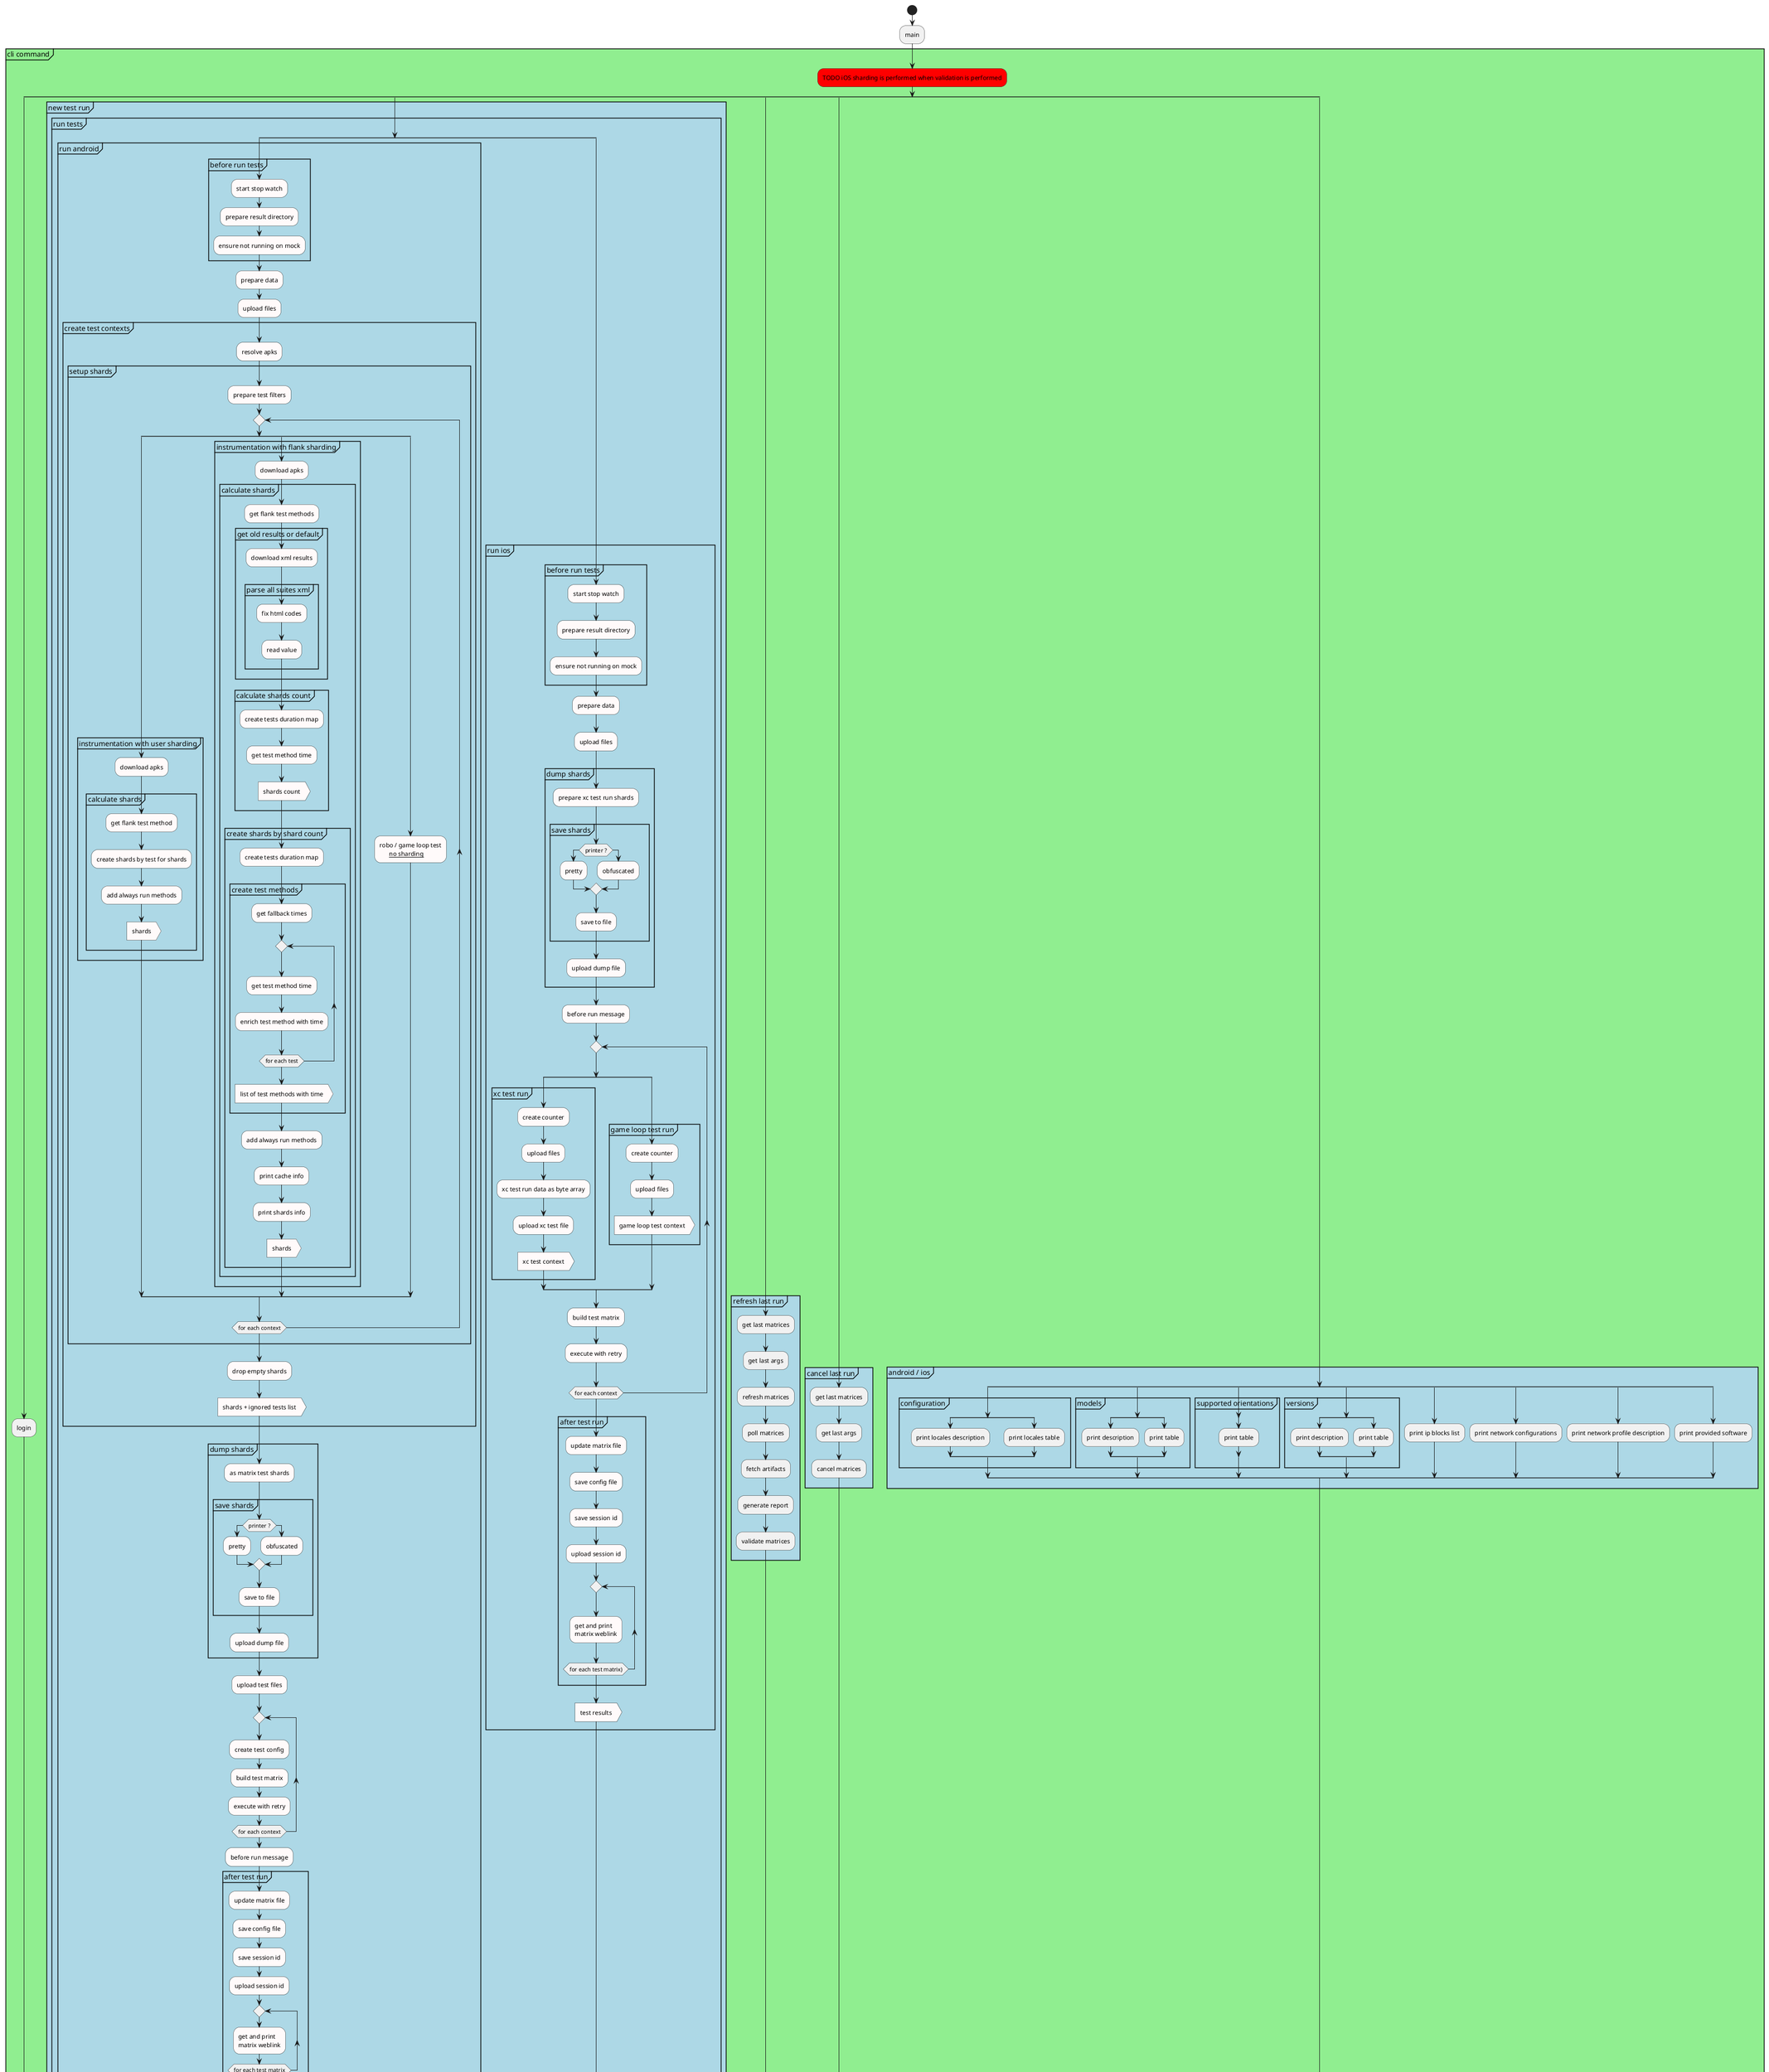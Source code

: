 @startuml
'https://plantuml.com/activity-diagram-beta

start
:main;
partition "cli command" #LightGreen {
  #red :TODO iOS sharding is performed when validation is performed;
  split
  :login;

  split again
  partition "new test run" #LightBlue  {
    partition "run tests" #LightBlue {

      split
      partition "run android" #LightBlue {
        partition "before run tests" #LightBlue {
          #snow :start stop watch;
          #snow :prepare result directory;
          #snow :ensure not running on mock;
        }
        #snow :prepare data;
        #snow :upload files;
        partition "create test contexts" #LightBlue {
          #snow :resolve apks;
          partition "setup shards" #LightBlue {
            #snow :prepare test filters;
            repeat
              split
              partition "instrumentation with user sharding" #LightBlue {
                #snow :download apks;
                partition "calculate shards" #LightBlue {
                  #snow :get flank test method;
                  #snow :create shards by test for shards;
                  #snow :add always run methods;
                  #snow :shards>
                }
              }
              split again
              partition "instrumentation with flank sharding" #LightBlue {
                #snow :download apks;
                partition "calculate shards" #LightBlue {
                  #snow :get flank test methods;
                  partition "get old results or default" #LightBlue {
                    #snow :download xml results;
                    partition "parse all suites xml" #LightBlue {
                      #snow :fix html codes;
                      #snow :read value;
                    }
                  }
                  partition "calculate shards count" #LightBlue {
                    #snow :create tests duration map;
                    #snow :get test method time;
                    #snow :shards count>
                  }
                  partition "create shards by shard count" #LightBlue {
                    #snow :create tests duration map;
                    partition "create test methods" #LightBlue {
                      #snow :get fallback times;
                      repeat
                        #snow :get test method time;
                        #snow :enrich test method with time;
                      repeat while (for each test)
                      #snow :list of test methods with time>
                    }
                    #snow :add always run methods;
                    #snow :print cache info;
                    #snow :print shards info;
                    #snow :shards>
                  }
                }
              }
              split again
              #snow :robo / game loop test\n      __no sharding__;
              end split
            repeat while (for each context)
          }
          #snow :drop empty shards;
          #snow :shards + ignored tests list>
        }
        partition "dump shards" #LightBlue {
          #snow :as matrix test shards;
          partition "save shards" #LightBlue {
            if (printer ?) then
              #snow :pretty;
            else
              #snow :obfuscated;
            endif
            #snow :save to file;
          }
          #snow :upload dump file;
        }
        #snow :upload test files;
        repeat
          #snow :create test config;
          #snow :build test matrix;
          #snow :execute with retry;
        repeat while (for each context)
        #snow :before run message;
        partition "after test run" #LightBlue {
          #snow :update matrix file;
          #snow :save config file;
          #snow :save session id;
          #snow :upload session id;
          repeat
            #snow :get and print\nmatrix weblink;
          repeat while (for each test matrix)
        }
        #snow :test results>
      }

      split again
      partition "run ios" #LightBlue {
        partition "before run tests" #LightBlue {
          #snow :start stop watch;
          #snow :prepare result directory;
          #snow :ensure not running on mock;
        }
        #snow :prepare data;
        #snow :upload files;
        partition "dump shards" #LightBlue {
          #snow :prepare xc test run shards;
          partition "save shards" #LightBlue {
            if (printer ?) then
              #snow :pretty;
            else
              #snow :obfuscated;
            endif
            #snow :save to file;
          }
          #snow :upload dump file;
        }
        #snow :before run message;
        repeat
          split
          partition "xc test run" #LightBlue {
            #snow :create counter;
            #snow :upload files;
            #snow :xc test run data as byte array;
            #snow :upload xc test file;
            #snow :xc test context>
          }
          split again
          partition "game loop test run" #LightBlue {
            #snow :create counter;
            #snow :upload files;
            #snow :game loop test context>
          }
          end split
          #snow :build test matrix;
          #snow :execute with retry;
        repeat while (for each context)
        partition "after test run" #LightBlue {
          #snow :update matrix file;
          #snow :save config file;
          #snow :save session id;
          #snow :upload session id;
          repeat
            #snow :get and print\nmatrix weblink;
          repeat while (for each test matrix))
        }
        #snow :test results>
      }
      end split
    }

    partition "poll matrices" #LightBlue {
      repeat
        :print next not complete matrix status;
      repeat while (any matrix is not complete)
      :test matrices>
    }
    partition "generate report" #LightBlue {
      :parse test suite;
      :generate cost report;
      :generate matrix results report;
      :generate optional htmlErrorReport;
      :generate junit report;
      :refresh matrices and get executions;
      :process junit results;
      :createAndUploadPerformanceMetricsForAndroid;
    }
    :fetch artifacts;
    :print matrices web links;
    :validate matrices;
  }

  split again
  partition "refresh last run" #LightBlue {
    :get last matrices;
    :get last args;
    :refresh matrices;
    :poll matrices;
    :fetch artifacts;
    :generate report;
    :validate matrices;
  }

  split again
  partition "cancel last run" #LightBlue {
    :get last matrices;
    :get last args;
    :cancel matrices;
  }

  split again
  partition "android / ios" #LightBlue {
  split

  partition "configuration" #LightBlue {
    split
    :print locales description;
    split again
    :print locales table;
    split end
  }

  split again
  partition "models" #LightBlue {
    split
    :print description;
    split again
    :print table;
    split end
  }

  split again
  partition "supported orientations" #LightBlue {
    split
    :print table;
    split end
  }

  split again
  partition "versions" #LightBlue {
    split
    :print description;
    split again
    :print table;
    split end
  }

  split again
  :print ip blocks list;

  split again
  :print network configurations;

  split again
  :print network profile description;

  split again
  :print provided software;

  end split
}
end split
stop

@enduml
